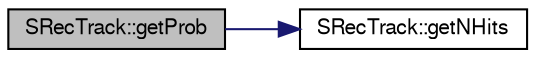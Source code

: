 digraph "SRecTrack::getProb"
{
  bgcolor="transparent";
  edge [fontname="FreeSans",fontsize="10",labelfontname="FreeSans",labelfontsize="10"];
  node [fontname="FreeSans",fontsize="10",shape=record];
  rankdir="LR";
  Node1 [label="SRecTrack::getProb",height=0.2,width=0.4,color="black", fillcolor="grey75", style="filled" fontcolor="black"];
  Node1 -> Node2 [color="midnightblue",fontsize="10",style="solid",fontname="FreeSans"];
  Node2 [label="SRecTrack::getNHits",height=0.2,width=0.4,color="black",URL="$d6/db1/classSRecTrack.html#a1a235c963d37623d63ca1bf73fef9787"];
}
